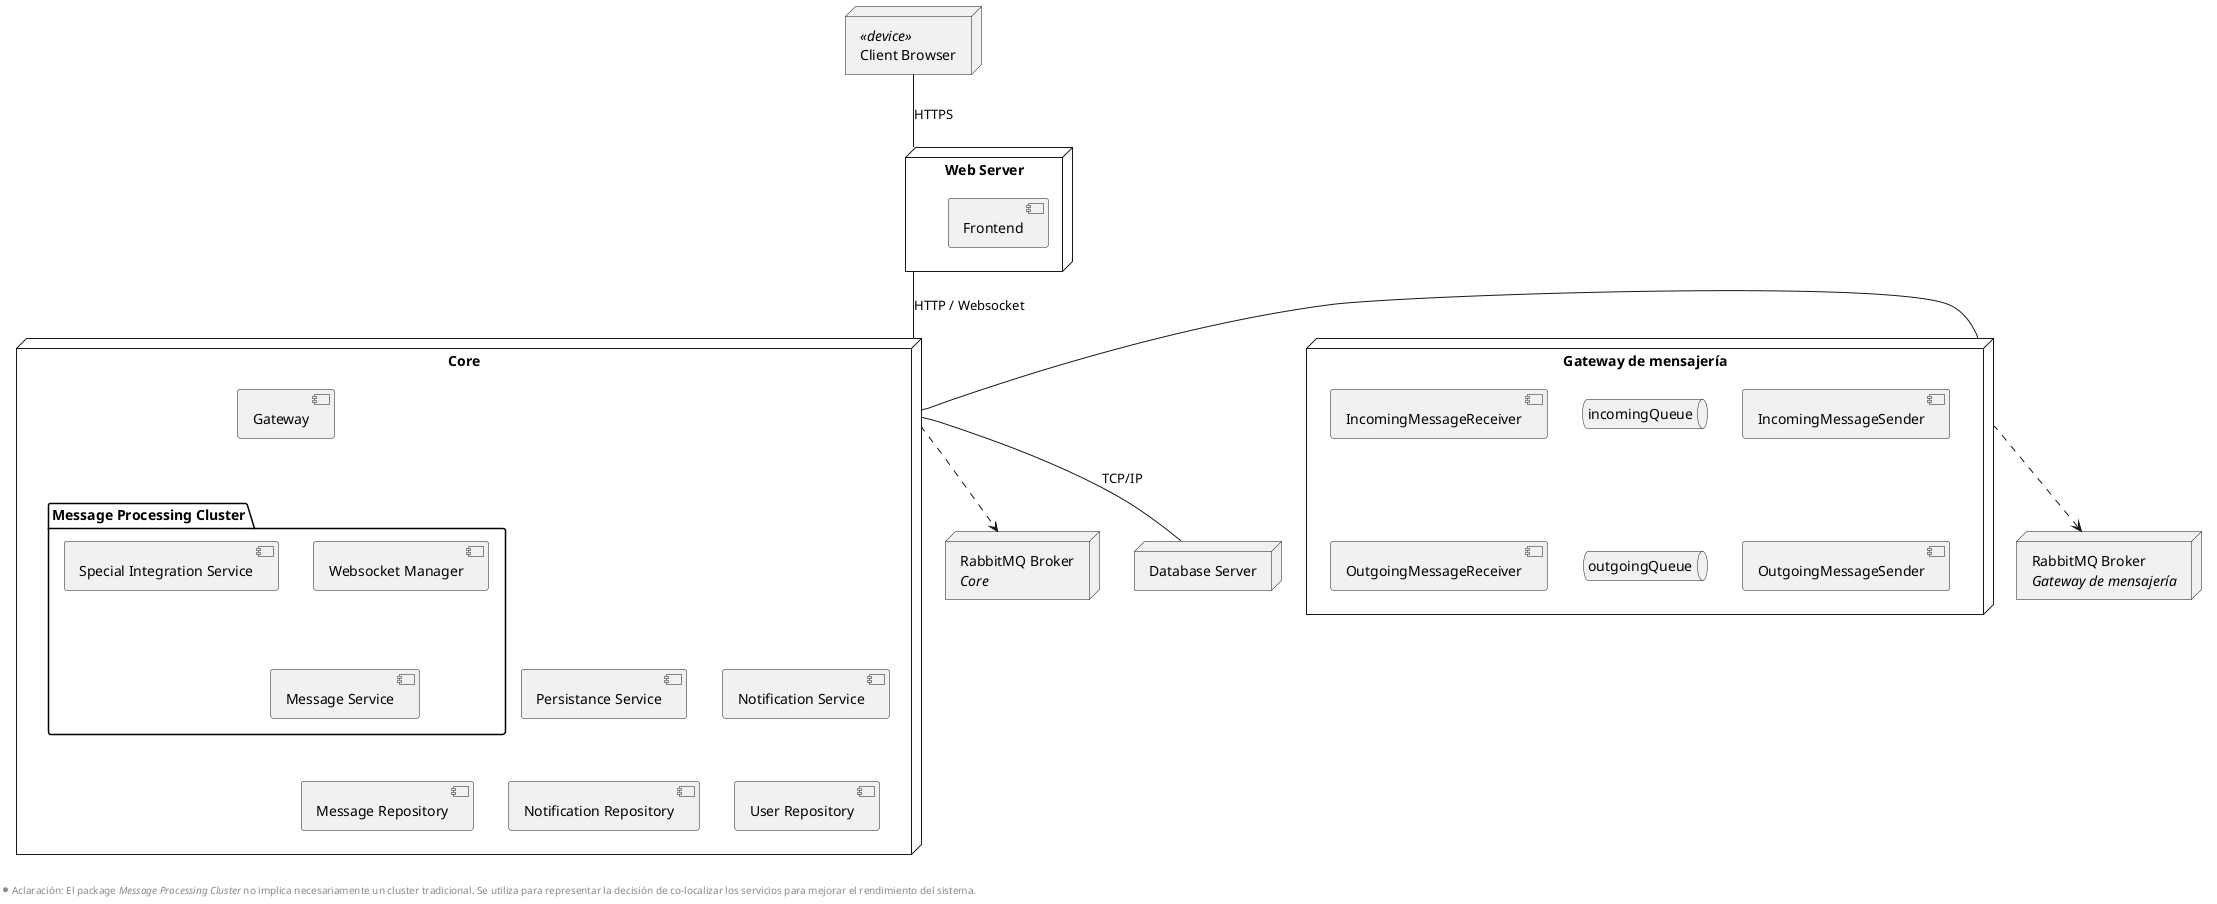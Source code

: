 @startuml DeploymentDiagram

node "Gateway de mensajería" as GatewayMensajeria {
  component IncomingMessageReceiver
  queue incomingQueue
  component IncomingMessageSender
  component OutgoingMessageReceiver
  queue outgoingQueue
  component OutgoingMessageSender
}
node "RabbitMQ Broker\n//Gateway de mensajería//" as RabbitMQBrokerGatewayMsj

node "//<<device>>//\nClient Browser" as ClientBrowser

node "Web Server" as WebServer {
  component Frontend
}

node "Core" as Core {
  component "Gateway" as Gateway

  package "Message Processing Cluster" {
    component "Special Integration Service" as SpecialIntegrationService
    component "Websocket Manager" as WebsocketManager


    component "Message Service" as MessageService
  }

  SpecialIntegrationService -[hidden]right- WebsocketManager
  SpecialIntegrationService -[hidden]down- MessageService

  component "Persistance Service" as PersistanceService
  component "Notification Service" as NotificationService

  MessageService -[hidden]right- PersistanceService
  PersistanceService -[hidden]right- NotificationService

  component "Message Repository" as MessageRepository
  component "Notification Repository" as NotificationRepository
  component "User Repository" as UserRepository

  MessageRepository -[hidden]right-  NotificationRepository
  NotificationRepository -[hidden]right- UserRepository 

  Gateway -[hidden]down- SpecialIntegrationService
  Gateway -[hidden]down- WebsocketManager
  SpecialIntegrationService -[hidden]down- PersistanceService
  WebsocketManager -[hidden]down- PersistanceService
  PersistanceService -[hidden]down- NotificationRepository
}
node "RabbitMQ Broker\n//Core//" as RabbitMQBrokerCore

Core ..> RabbitMQBrokerCore

node "Database Server" as DatabaseServer

GatewayMensajeria ..> RabbitMQBrokerGatewayMsj
GatewayMensajeria -left- Core

ClientBrowser -- WebServer : HTTPS
WebServer -down- Core : HTTP / Websocket
Core -down- DatabaseServer : TCP/IP

left footer \l*Aclaración: El package <i>Message Processing Cluster</i> no implica necesariamente un cluster tradicional. Se utiliza para representar la decisión de co-localizar los servicios para mejorar el rendimiento del sistema.

@enduml